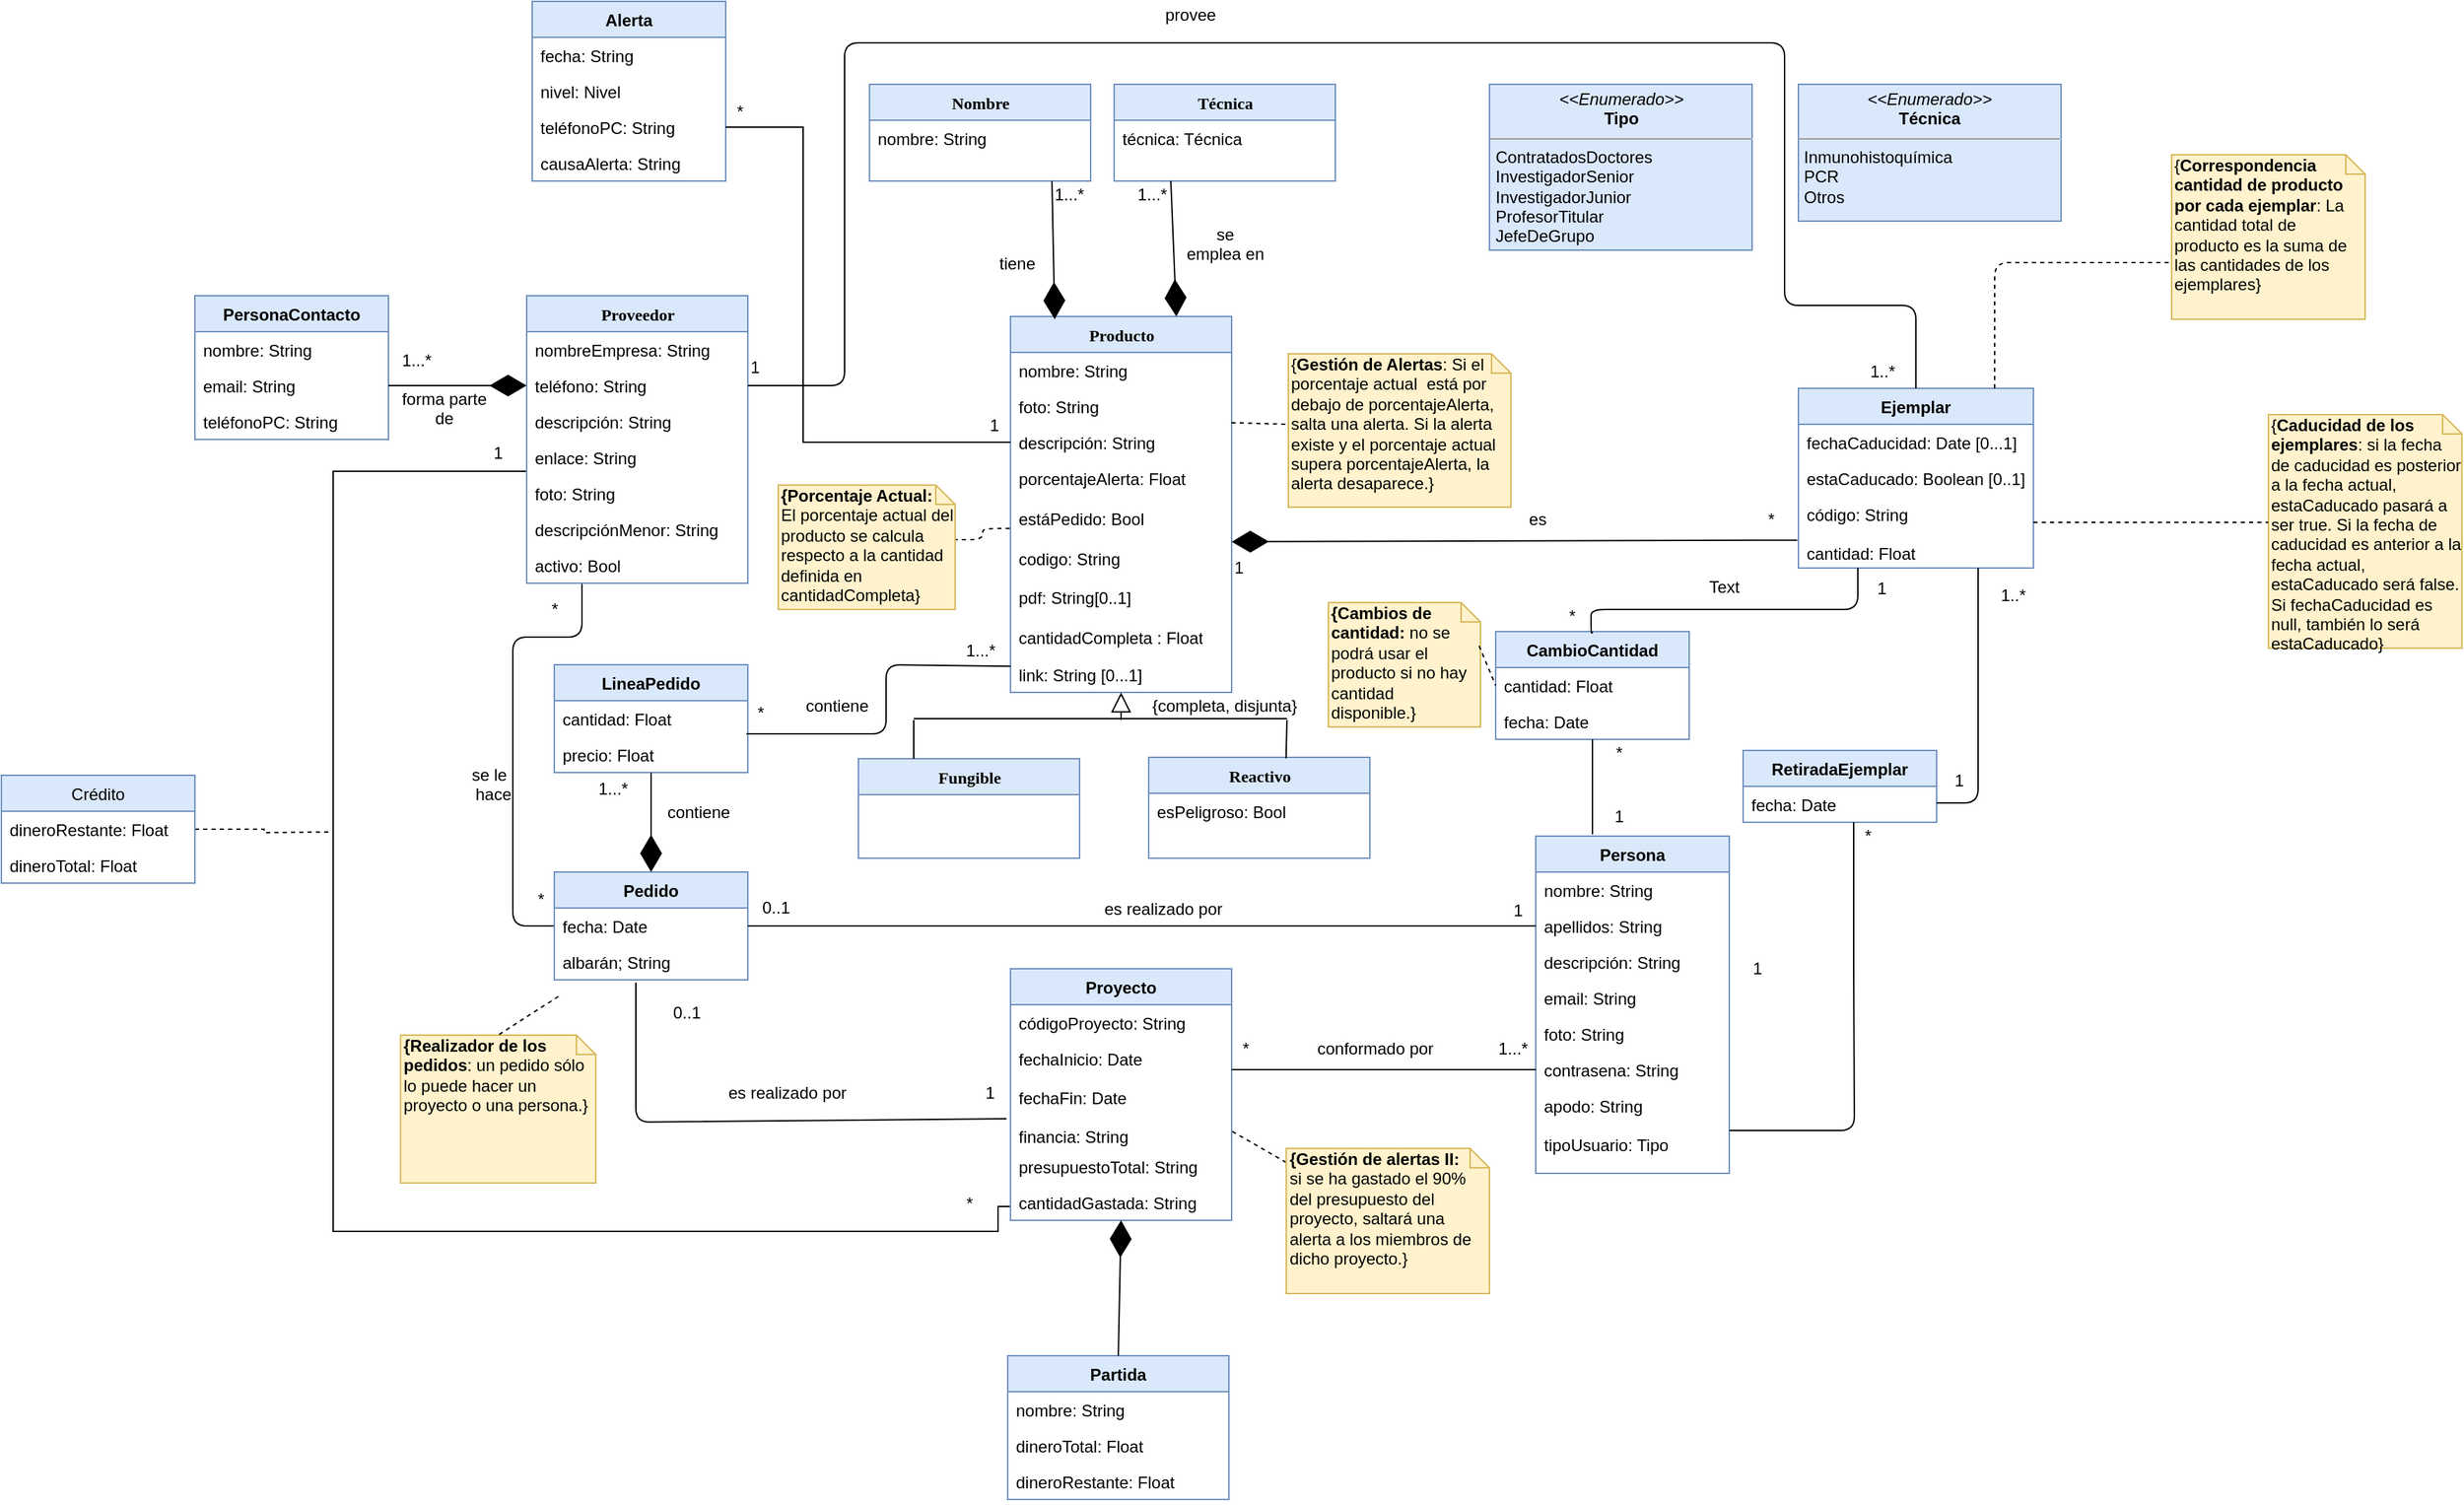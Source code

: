 <mxfile version="13.10.5" type="github">
  <diagram name="Page-1" id="9f46799a-70d6-7492-0946-bef42562c5a5">
    <mxGraphModel dx="2102" dy="1356" grid="1" gridSize="10" guides="1" tooltips="1" connect="1" arrows="1" fold="1" page="1" pageScale="1" pageWidth="1100" pageHeight="850" background="#ffffff" math="0" shadow="0">
      <root>
        <mxCell id="0" />
        <mxCell id="1" parent="0" />
        <mxCell id="BTJe7CmG84SI5QXbbMkq-13" style="edgeStyle=orthogonalEdgeStyle;rounded=0;orthogonalLoop=1;jettySize=auto;html=1;endArrow=none;endFill=0;" parent="1" source="78961159f06e98e8-17" edge="1">
          <mxGeometry relative="1" as="geometry">
            <mxPoint x="440" y="742" as="targetPoint" />
            <Array as="points">
              <mxPoint x="100" y="210" />
              <mxPoint x="-50" y="210" />
              <mxPoint x="-50" y="760" />
              <mxPoint x="431" y="760" />
              <mxPoint x="431" y="742" />
            </Array>
          </mxGeometry>
        </mxCell>
        <mxCell id="78961159f06e98e8-17" value="Proveedor" style="swimlane;html=1;fontStyle=1;align=center;verticalAlign=top;childLayout=stackLayout;horizontal=1;startSize=26;horizontalStack=0;resizeParent=1;resizeLast=0;collapsible=1;marginBottom=0;swimlaneFillColor=#ffffff;rounded=0;shadow=0;comic=0;labelBackgroundColor=none;strokeWidth=1;fillColor=#dae8fc;fontFamily=Verdana;fontSize=12;strokeColor=#6c8ebf;" parent="1" vertex="1">
          <mxGeometry x="90" y="83" width="160" height="208" as="geometry" />
        </mxCell>
        <mxCell id="78961159f06e98e8-23" value="nombreEmpresa: String" style="text;html=1;strokeColor=none;fillColor=none;align=left;verticalAlign=top;spacingLeft=4;spacingRight=4;whiteSpace=wrap;overflow=hidden;rotatable=0;points=[[0,0.5],[1,0.5]];portConstraint=eastwest;" parent="78961159f06e98e8-17" vertex="1">
          <mxGeometry y="26" width="160" height="26" as="geometry" />
        </mxCell>
        <mxCell id="78961159f06e98e8-25" value="teléfono: String" style="text;html=1;strokeColor=none;fillColor=none;align=left;verticalAlign=top;spacingLeft=4;spacingRight=4;whiteSpace=wrap;overflow=hidden;rotatable=0;points=[[0,0.5],[1,0.5]];portConstraint=eastwest;" parent="78961159f06e98e8-17" vertex="1">
          <mxGeometry y="52" width="160" height="26" as="geometry" />
        </mxCell>
        <mxCell id="r7NSo660DWYYpWv_fhQG-6" value="" style="endArrow=none;html=1;exitX=0;exitY=0.5;exitDx=0;exitDy=0;" parent="78961159f06e98e8-17" source="voBgQ674vo8iccF6pzB_-29" edge="1">
          <mxGeometry width="50" height="50" relative="1" as="geometry">
            <mxPoint x="-10" y="157" as="sourcePoint" />
            <mxPoint x="40" y="227" as="targetPoint" />
            <Array as="points">
              <mxPoint x="-10" y="456" />
              <mxPoint x="-10" y="247" />
              <mxPoint x="40" y="247" />
              <mxPoint x="40" y="217" />
              <mxPoint x="40" y="207" />
            </Array>
          </mxGeometry>
        </mxCell>
        <mxCell id="jdEmFye44WTgldqVBubo-17" value="descripción: String" style="text;html=1;strokeColor=none;fillColor=none;align=left;verticalAlign=top;spacingLeft=4;spacingRight=4;whiteSpace=wrap;overflow=hidden;rotatable=0;points=[[0,0.5],[1,0.5]];portConstraint=eastwest;" vertex="1" parent="78961159f06e98e8-17">
          <mxGeometry y="78" width="160" height="26" as="geometry" />
        </mxCell>
        <mxCell id="jdEmFye44WTgldqVBubo-20" value="enlace: String" style="text;html=1;strokeColor=none;fillColor=none;align=left;verticalAlign=top;spacingLeft=4;spacingRight=4;whiteSpace=wrap;overflow=hidden;rotatable=0;points=[[0,0.5],[1,0.5]];portConstraint=eastwest;" vertex="1" parent="78961159f06e98e8-17">
          <mxGeometry y="104" width="160" height="26" as="geometry" />
        </mxCell>
        <mxCell id="jdEmFye44WTgldqVBubo-21" value="foto: String" style="text;html=1;strokeColor=none;fillColor=none;align=left;verticalAlign=top;spacingLeft=4;spacingRight=4;whiteSpace=wrap;overflow=hidden;rotatable=0;points=[[0,0.5],[1,0.5]];portConstraint=eastwest;" vertex="1" parent="78961159f06e98e8-17">
          <mxGeometry y="130" width="160" height="26" as="geometry" />
        </mxCell>
        <mxCell id="jdEmFye44WTgldqVBubo-22" value="descripciónMenor: String" style="text;html=1;strokeColor=none;fillColor=none;align=left;verticalAlign=top;spacingLeft=4;spacingRight=4;whiteSpace=wrap;overflow=hidden;rotatable=0;points=[[0,0.5],[1,0.5]];portConstraint=eastwest;" vertex="1" parent="78961159f06e98e8-17">
          <mxGeometry y="156" width="160" height="26" as="geometry" />
        </mxCell>
        <mxCell id="jdEmFye44WTgldqVBubo-19" value="activo: Bool" style="text;html=1;strokeColor=none;fillColor=none;align=left;verticalAlign=top;spacingLeft=4;spacingRight=4;whiteSpace=wrap;overflow=hidden;rotatable=0;points=[[0,0.5],[1,0.5]];portConstraint=eastwest;" vertex="1" parent="78961159f06e98e8-17">
          <mxGeometry y="182" width="160" height="26" as="geometry" />
        </mxCell>
        <mxCell id="78961159f06e98e8-30" value="Producto" style="swimlane;html=1;fontStyle=1;align=center;verticalAlign=top;childLayout=stackLayout;horizontal=1;startSize=26;horizontalStack=0;resizeParent=1;resizeLast=0;collapsible=1;marginBottom=0;swimlaneFillColor=#ffffff;rounded=0;shadow=0;comic=0;labelBackgroundColor=none;strokeWidth=1;fillColor=#dae8fc;fontFamily=Verdana;fontSize=12;strokeColor=#6c8ebf;" parent="1" vertex="1">
          <mxGeometry x="440" y="98" width="160" height="272" as="geometry" />
        </mxCell>
        <mxCell id="jdEmFye44WTgldqVBubo-9" value="nombre: String" style="text;html=1;strokeColor=none;fillColor=none;align=left;verticalAlign=top;spacingLeft=4;spacingRight=4;whiteSpace=wrap;overflow=hidden;rotatable=0;points=[[0,0.5],[1,0.5]];portConstraint=eastwest;" vertex="1" parent="78961159f06e98e8-30">
          <mxGeometry y="26" width="160" height="26" as="geometry" />
        </mxCell>
        <mxCell id="78961159f06e98e8-31" value="foto: String" style="text;html=1;strokeColor=none;fillColor=none;align=left;verticalAlign=top;spacingLeft=4;spacingRight=4;whiteSpace=wrap;overflow=hidden;rotatable=0;points=[[0,0.5],[1,0.5]];portConstraint=eastwest;" parent="78961159f06e98e8-30" vertex="1">
          <mxGeometry y="52" width="160" height="26" as="geometry" />
        </mxCell>
        <mxCell id="1e00YGgt8PNQMWwKamDE-57" value="" style="endArrow=none;dashed=1;html=1;exitX=0.999;exitY=-0.044;exitDx=0;exitDy=0;exitPerimeter=0;" parent="78961159f06e98e8-30" source="jdEmFye44WTgldqVBubo-10" edge="1">
          <mxGeometry width="50" height="50" relative="1" as="geometry">
            <mxPoint x="150" y="128" as="sourcePoint" />
            <mxPoint x="200" y="78" as="targetPoint" />
          </mxGeometry>
        </mxCell>
        <mxCell id="jdEmFye44WTgldqVBubo-10" value="descripción: String&lt;br&gt;" style="text;html=1;strokeColor=none;fillColor=none;align=left;verticalAlign=top;spacingLeft=4;spacingRight=4;whiteSpace=wrap;overflow=hidden;rotatable=0;points=[[0,0.5],[1,0.5]];portConstraint=eastwest;" vertex="1" parent="78961159f06e98e8-30">
          <mxGeometry y="78" width="160" height="26" as="geometry" />
        </mxCell>
        <mxCell id="78961159f06e98e8-33" value="porcentajeAlerta: Float&lt;br&gt;&lt;br&gt;estáPedido: Bool&lt;br&gt;&lt;br&gt;codigo: String&lt;br&gt;&lt;br&gt;pdf: String[0..1]&lt;br&gt;&lt;br&gt;cantidadCompleta : Float" style="text;html=1;strokeColor=none;fillColor=none;align=left;verticalAlign=top;spacingLeft=4;spacingRight=4;whiteSpace=wrap;overflow=hidden;rotatable=0;points=[[0,0.5],[1,0.5]];portConstraint=eastwest;" parent="78961159f06e98e8-30" vertex="1">
          <mxGeometry y="104" width="160" height="142" as="geometry" />
        </mxCell>
        <mxCell id="jdEmFye44WTgldqVBubo-11" value="link: String [0...1]" style="text;html=1;strokeColor=none;fillColor=none;align=left;verticalAlign=top;spacingLeft=4;spacingRight=4;whiteSpace=wrap;overflow=hidden;rotatable=0;points=[[0,0.5],[1,0.5]];portConstraint=eastwest;" vertex="1" parent="78961159f06e98e8-30">
          <mxGeometry y="246" width="160" height="26" as="geometry" />
        </mxCell>
        <mxCell id="78961159f06e98e8-95" value="Nombre" style="swimlane;html=1;fontStyle=1;align=center;verticalAlign=top;childLayout=stackLayout;horizontal=1;startSize=26;horizontalStack=0;resizeParent=1;resizeLast=0;collapsible=1;marginBottom=0;swimlaneFillColor=#ffffff;rounded=0;shadow=0;comic=0;labelBackgroundColor=none;strokeWidth=1;fillColor=#dae8fc;fontFamily=Verdana;fontSize=12;strokeColor=#6c8ebf;" parent="1" vertex="1">
          <mxGeometry x="338" y="-70" width="160" height="70" as="geometry" />
        </mxCell>
        <mxCell id="78961159f06e98e8-96" value="nombre: String" style="text;html=1;strokeColor=none;fillColor=none;align=left;verticalAlign=top;spacingLeft=4;spacingRight=4;whiteSpace=wrap;overflow=hidden;rotatable=0;points=[[0,0.5],[1,0.5]];portConstraint=eastwest;" parent="78961159f06e98e8-95" vertex="1">
          <mxGeometry y="26" width="160" height="26" as="geometry" />
        </mxCell>
        <mxCell id="voBgQ674vo8iccF6pzB_-3" value="Técnica" style="swimlane;html=1;fontStyle=1;align=center;verticalAlign=top;childLayout=stackLayout;horizontal=1;startSize=26;horizontalStack=0;resizeParent=1;resizeLast=0;collapsible=1;marginBottom=0;swimlaneFillColor=#ffffff;rounded=0;shadow=0;comic=0;labelBackgroundColor=none;strokeWidth=1;fillColor=#dae8fc;fontFamily=Verdana;fontSize=12;strokeColor=#6c8ebf;" parent="1" vertex="1">
          <mxGeometry x="515" y="-70" width="160" height="70" as="geometry" />
        </mxCell>
        <mxCell id="voBgQ674vo8iccF6pzB_-4" value="técnica: Técnica" style="text;html=1;strokeColor=none;fillColor=none;align=left;verticalAlign=top;spacingLeft=4;spacingRight=4;whiteSpace=wrap;overflow=hidden;rotatable=0;points=[[0,0.5],[1,0.5]];portConstraint=eastwest;" parent="voBgQ674vo8iccF6pzB_-3" vertex="1">
          <mxGeometry y="26" width="160" height="26" as="geometry" />
        </mxCell>
        <mxCell id="voBgQ674vo8iccF6pzB_-9" value="Fungible" style="swimlane;html=1;fontStyle=1;align=center;verticalAlign=top;childLayout=stackLayout;horizontal=1;startSize=26;horizontalStack=0;resizeParent=1;resizeLast=0;collapsible=1;marginBottom=0;swimlaneFillColor=#ffffff;rounded=0;shadow=0;comic=0;labelBackgroundColor=none;strokeWidth=1;fillColor=#dae8fc;fontFamily=Verdana;fontSize=12;strokeColor=#6c8ebf;" parent="1" vertex="1">
          <mxGeometry x="330" y="418" width="160" height="72" as="geometry" />
        </mxCell>
        <mxCell id="voBgQ674vo8iccF6pzB_-14" value="Reactivo" style="swimlane;html=1;fontStyle=1;align=center;verticalAlign=top;childLayout=stackLayout;horizontal=1;startSize=26;horizontalStack=0;resizeParent=1;resizeLast=0;collapsible=1;marginBottom=0;swimlaneFillColor=#ffffff;rounded=0;shadow=0;comic=0;labelBackgroundColor=none;strokeWidth=1;fillColor=#dae8fc;fontFamily=Verdana;fontSize=12;strokeColor=#6c8ebf;" parent="1" vertex="1">
          <mxGeometry x="540" y="417" width="160" height="73" as="geometry" />
        </mxCell>
        <mxCell id="voBgQ674vo8iccF6pzB_-15" value="esPeligroso: Bool" style="text;html=1;strokeColor=none;fillColor=none;align=left;verticalAlign=top;spacingLeft=4;spacingRight=4;whiteSpace=wrap;overflow=hidden;rotatable=0;points=[[0,0.5],[1,0.5]];portConstraint=eastwest;" parent="voBgQ674vo8iccF6pzB_-14" vertex="1">
          <mxGeometry y="26" width="160" height="26" as="geometry" />
        </mxCell>
        <mxCell id="voBgQ674vo8iccF6pzB_-25" value="{completa, disjunta}" style="text;html=1;strokeColor=none;fillColor=none;align=center;verticalAlign=middle;whiteSpace=wrap;rounded=0;" parent="1" vertex="1">
          <mxGeometry x="540" y="370" width="110" height="20" as="geometry" />
        </mxCell>
        <mxCell id="voBgQ674vo8iccF6pzB_-28" value="Pedido" style="swimlane;fontStyle=1;childLayout=stackLayout;horizontal=1;startSize=26;fillColor=#dae8fc;horizontalStack=0;resizeParent=1;resizeParentMax=0;resizeLast=0;collapsible=1;marginBottom=0;strokeColor=#6c8ebf;" parent="1" vertex="1">
          <mxGeometry x="110" y="500" width="140" height="78" as="geometry" />
        </mxCell>
        <mxCell id="voBgQ674vo8iccF6pzB_-29" value="fecha: Date" style="text;align=left;verticalAlign=top;spacingLeft=4;spacingRight=4;overflow=hidden;rotatable=0;points=[[0,0.5],[1,0.5]];portConstraint=eastwest;" parent="voBgQ674vo8iccF6pzB_-28" vertex="1">
          <mxGeometry y="26" width="140" height="26" as="geometry" />
        </mxCell>
        <mxCell id="BTJe7CmG84SI5QXbbMkq-24" value="albarán; String" style="text;strokeColor=none;fillColor=none;align=left;verticalAlign=top;spacingLeft=4;spacingRight=4;overflow=hidden;rotatable=0;points=[[0,0.5],[1,0.5]];portConstraint=eastwest;" parent="voBgQ674vo8iccF6pzB_-28" vertex="1">
          <mxGeometry y="52" width="140" height="26" as="geometry" />
        </mxCell>
        <mxCell id="voBgQ674vo8iccF6pzB_-35" value="Proyecto" style="swimlane;fontStyle=1;childLayout=stackLayout;horizontal=1;startSize=26;fillColor=#dae8fc;horizontalStack=0;resizeParent=1;resizeParentMax=0;resizeLast=0;collapsible=1;marginBottom=0;strokeColor=#6c8ebf;" parent="1" vertex="1">
          <mxGeometry x="440" y="570" width="160" height="182" as="geometry">
            <mxRectangle x="440" y="570" width="80" height="26" as="alternateBounds" />
          </mxGeometry>
        </mxCell>
        <mxCell id="voBgQ674vo8iccF6pzB_-36" value="códigoProyecto: String" style="text;align=left;verticalAlign=top;spacingLeft=4;spacingRight=4;overflow=hidden;rotatable=0;points=[[0,0.5],[1,0.5]];portConstraint=eastwest;" parent="voBgQ674vo8iccF6pzB_-35" vertex="1">
          <mxGeometry y="26" width="160" height="26" as="geometry" />
        </mxCell>
        <mxCell id="voBgQ674vo8iccF6pzB_-96" value="fechaInicio: Date&#xa;&#xa;fechaFin: Date&#xa;&#xa;financia: String" style="text;strokeColor=none;fillColor=none;align=left;verticalAlign=top;spacingLeft=4;spacingRight=4;overflow=hidden;rotatable=0;points=[[0,0.5],[1,0.5]];portConstraint=eastwest;" parent="voBgQ674vo8iccF6pzB_-35" vertex="1">
          <mxGeometry y="52" width="160" height="78" as="geometry" />
        </mxCell>
        <mxCell id="jdEmFye44WTgldqVBubo-6" value="presupuestoTotal: String" style="text;align=left;verticalAlign=top;spacingLeft=4;spacingRight=4;overflow=hidden;rotatable=0;points=[[0,0.5],[1,0.5]];portConstraint=eastwest;" vertex="1" parent="voBgQ674vo8iccF6pzB_-35">
          <mxGeometry y="130" width="160" height="26" as="geometry" />
        </mxCell>
        <mxCell id="jdEmFye44WTgldqVBubo-8" value="cantidadGastada: String" style="text;align=left;verticalAlign=top;spacingLeft=4;spacingRight=4;overflow=hidden;rotatable=0;points=[[0,0.5],[1,0.5]];portConstraint=eastwest;" vertex="1" parent="voBgQ674vo8iccF6pzB_-35">
          <mxGeometry y="156" width="160" height="26" as="geometry" />
        </mxCell>
        <mxCell id="voBgQ674vo8iccF6pzB_-42" value="LineaPedido" style="swimlane;fontStyle=1;childLayout=stackLayout;horizontal=1;startSize=26;fillColor=#dae8fc;horizontalStack=0;resizeParent=1;resizeParentMax=0;resizeLast=0;collapsible=1;marginBottom=0;strokeColor=#6c8ebf;" parent="1" vertex="1">
          <mxGeometry x="110" y="350" width="140" height="78" as="geometry" />
        </mxCell>
        <mxCell id="voBgQ674vo8iccF6pzB_-43" value="cantidad: Float" style="text;align=left;verticalAlign=top;spacingLeft=4;spacingRight=4;overflow=hidden;rotatable=0;points=[[0,0.5],[1,0.5]];portConstraint=eastwest;" parent="voBgQ674vo8iccF6pzB_-42" vertex="1">
          <mxGeometry y="26" width="140" height="26" as="geometry" />
        </mxCell>
        <mxCell id="voBgQ674vo8iccF6pzB_-44" value="precio: Float" style="text;strokeColor=none;fillColor=none;align=left;verticalAlign=top;spacingLeft=4;spacingRight=4;overflow=hidden;rotatable=0;points=[[0,0.5],[1,0.5]];portConstraint=eastwest;" parent="voBgQ674vo8iccF6pzB_-42" vertex="1">
          <mxGeometry y="52" width="140" height="26" as="geometry" />
        </mxCell>
        <mxCell id="voBgQ674vo8iccF6pzB_-55" value="Persona" style="swimlane;fontStyle=1;childLayout=stackLayout;horizontal=1;startSize=26;fillColor=#dae8fc;horizontalStack=0;resizeParent=1;resizeParentMax=0;resizeLast=0;collapsible=1;marginBottom=0;strokeColor=#6c8ebf;" parent="1" vertex="1">
          <mxGeometry x="820" y="474" width="140" height="244" as="geometry" />
        </mxCell>
        <mxCell id="voBgQ674vo8iccF6pzB_-56" value="nombre: String" style="text;strokeColor=none;fillColor=none;align=left;verticalAlign=top;spacingLeft=4;spacingRight=4;overflow=hidden;rotatable=0;points=[[0,0.5],[1,0.5]];portConstraint=eastwest;" parent="voBgQ674vo8iccF6pzB_-55" vertex="1">
          <mxGeometry y="26" width="140" height="26" as="geometry" />
        </mxCell>
        <mxCell id="voBgQ674vo8iccF6pzB_-57" value="apellidos: String" style="text;strokeColor=none;fillColor=none;align=left;verticalAlign=top;spacingLeft=4;spacingRight=4;overflow=hidden;rotatable=0;points=[[0,0.5],[1,0.5]];portConstraint=eastwest;" parent="voBgQ674vo8iccF6pzB_-55" vertex="1">
          <mxGeometry y="52" width="140" height="26" as="geometry" />
        </mxCell>
        <mxCell id="jdEmFye44WTgldqVBubo-1" value="descripción: String" style="text;strokeColor=none;fillColor=none;align=left;verticalAlign=top;spacingLeft=4;spacingRight=4;overflow=hidden;rotatable=0;points=[[0,0.5],[1,0.5]];portConstraint=eastwest;" vertex="1" parent="voBgQ674vo8iccF6pzB_-55">
          <mxGeometry y="78" width="140" height="26" as="geometry" />
        </mxCell>
        <mxCell id="jdEmFye44WTgldqVBubo-2" value="email: String" style="text;strokeColor=none;fillColor=none;align=left;verticalAlign=top;spacingLeft=4;spacingRight=4;overflow=hidden;rotatable=0;points=[[0,0.5],[1,0.5]];portConstraint=eastwest;" vertex="1" parent="voBgQ674vo8iccF6pzB_-55">
          <mxGeometry y="104" width="140" height="26" as="geometry" />
        </mxCell>
        <mxCell id="jdEmFye44WTgldqVBubo-3" value="foto: String" style="text;strokeColor=none;fillColor=none;align=left;verticalAlign=top;spacingLeft=4;spacingRight=4;overflow=hidden;rotatable=0;points=[[0,0.5],[1,0.5]];portConstraint=eastwest;" vertex="1" parent="voBgQ674vo8iccF6pzB_-55">
          <mxGeometry y="130" width="140" height="26" as="geometry" />
        </mxCell>
        <mxCell id="jdEmFye44WTgldqVBubo-5" value="contrasena: String" style="text;strokeColor=none;fillColor=none;align=left;verticalAlign=top;spacingLeft=4;spacingRight=4;overflow=hidden;rotatable=0;points=[[0,0.5],[1,0.5]];portConstraint=eastwest;" vertex="1" parent="voBgQ674vo8iccF6pzB_-55">
          <mxGeometry y="156" width="140" height="26" as="geometry" />
        </mxCell>
        <mxCell id="voBgQ674vo8iccF6pzB_-58" value="apodo: String&#xa;&#xa;tipoUsuario: Tipo" style="text;strokeColor=none;fillColor=none;align=left;verticalAlign=top;spacingLeft=4;spacingRight=4;overflow=hidden;rotatable=0;points=[[0,0.5],[1,0.5]];portConstraint=eastwest;" parent="voBgQ674vo8iccF6pzB_-55" vertex="1">
          <mxGeometry y="182" width="140" height="62" as="geometry" />
        </mxCell>
        <mxCell id="voBgQ674vo8iccF6pzB_-69" value="" style="endArrow=none;html=1;edgeStyle=orthogonalEdgeStyle;exitX=1;exitY=0.5;exitDx=0;exitDy=0;entryX=0;entryY=0.5;entryDx=0;entryDy=0;" parent="1" source="voBgQ674vo8iccF6pzB_-29" target="voBgQ674vo8iccF6pzB_-57" edge="1">
          <mxGeometry relative="1" as="geometry">
            <mxPoint x="260" y="540" as="sourcePoint" />
            <mxPoint x="420" y="540" as="targetPoint" />
          </mxGeometry>
        </mxCell>
        <mxCell id="voBgQ674vo8iccF6pzB_-76" value="CambioCantidad" style="swimlane;fontStyle=1;childLayout=stackLayout;horizontal=1;startSize=26;fillColor=#dae8fc;horizontalStack=0;resizeParent=1;resizeParentMax=0;resizeLast=0;collapsible=1;marginBottom=0;strokeColor=#6c8ebf;" parent="1" vertex="1">
          <mxGeometry x="791" y="326" width="140" height="78" as="geometry" />
        </mxCell>
        <mxCell id="voBgQ674vo8iccF6pzB_-78" value="cantidad: Float" style="text;strokeColor=none;fillColor=none;align=left;verticalAlign=top;spacingLeft=4;spacingRight=4;overflow=hidden;rotatable=0;points=[[0,0.5],[1,0.5]];portConstraint=eastwest;" parent="voBgQ674vo8iccF6pzB_-76" vertex="1">
          <mxGeometry y="26" width="140" height="26" as="geometry" />
        </mxCell>
        <mxCell id="voBgQ674vo8iccF6pzB_-77" value="fecha: Date" style="text;strokeColor=none;fillColor=none;align=left;verticalAlign=top;spacingLeft=4;spacingRight=4;overflow=hidden;rotatable=0;points=[[0,0.5],[1,0.5]];portConstraint=eastwest;" parent="voBgQ674vo8iccF6pzB_-76" vertex="1">
          <mxGeometry y="52" width="140" height="26" as="geometry" />
        </mxCell>
        <mxCell id="voBgQ674vo8iccF6pzB_-86" value="&lt;p style=&quot;margin: 0px ; margin-top: 4px ; text-align: center&quot;&gt;&lt;i&gt;&amp;lt;&amp;lt;Enumerado&amp;gt;&amp;gt;&lt;/i&gt;&lt;br&gt;&lt;b&gt;Tipo&lt;/b&gt;&lt;/p&gt;&lt;hr size=&quot;1&quot;&gt;&lt;p style=&quot;margin: 0px ; margin-left: 4px&quot;&gt;ContratadosDoctores&lt;/p&gt;&lt;p style=&quot;margin: 0px ; margin-left: 4px&quot;&gt;InvestigadorSenior&lt;/p&gt;&lt;p style=&quot;margin: 0px ; margin-left: 4px&quot;&gt;InvestigadorJunior&lt;/p&gt;&lt;p style=&quot;margin: 0px ; margin-left: 4px&quot;&gt;ProfesorTitular&lt;/p&gt;&lt;p style=&quot;margin: 0px ; margin-left: 4px&quot;&gt;JefeDeGrupo&lt;/p&gt;" style="verticalAlign=top;align=left;overflow=fill;fontSize=12;fontFamily=Helvetica;html=1;fillColor=#dae8fc;strokeColor=#6c8ebf;" parent="1" vertex="1">
          <mxGeometry x="786.5" y="-70" width="190" height="120" as="geometry" />
        </mxCell>
        <mxCell id="voBgQ674vo8iccF6pzB_-87" value="contiene" style="text;html=1;resizable=0;points=[];autosize=1;align=left;verticalAlign=top;spacingTop=-4;" parent="1" vertex="1">
          <mxGeometry x="290" y="370" width="60" height="20" as="geometry" />
        </mxCell>
        <mxCell id="voBgQ674vo8iccF6pzB_-90" value="1...*" style="text;html=1;resizable=0;points=[];autosize=1;align=left;verticalAlign=top;spacingTop=-4;" parent="1" vertex="1">
          <mxGeometry x="140" y="430" width="40" height="20" as="geometry" />
        </mxCell>
        <mxCell id="voBgQ674vo8iccF6pzB_-92" value="contiene" style="text;html=1;resizable=0;points=[];autosize=1;align=center;verticalAlign=top;spacingTop=-4;" parent="1" vertex="1">
          <mxGeometry x="184" y="447" width="60" height="20" as="geometry" />
        </mxCell>
        <mxCell id="voBgQ674vo8iccF6pzB_-94" value="0..1" style="text;html=1;resizable=0;points=[];autosize=1;align=left;verticalAlign=top;spacingTop=-4;" parent="1" vertex="1">
          <mxGeometry x="194" y="592" width="40" height="20" as="geometry" />
        </mxCell>
        <mxCell id="voBgQ674vo8iccF6pzB_-95" value="1" style="text;html=1;resizable=0;points=[];autosize=1;align=left;verticalAlign=top;spacingTop=-4;" parent="1" vertex="1">
          <mxGeometry x="420" y="650" width="20" height="20" as="geometry" />
        </mxCell>
        <mxCell id="voBgQ674vo8iccF6pzB_-97" value="es realizado por" style="text;html=1;resizable=0;points=[];autosize=1;align=left;verticalAlign=top;spacingTop=-4;" parent="1" vertex="1">
          <mxGeometry x="234" y="650" width="100" height="20" as="geometry" />
        </mxCell>
        <mxCell id="voBgQ674vo8iccF6pzB_-99" value="1...*" style="text;html=1;resizable=0;points=[];autosize=1;align=left;verticalAlign=top;spacingTop=-4;" parent="1" vertex="1">
          <mxGeometry x="791" y="618" width="40" height="20" as="geometry" />
        </mxCell>
        <mxCell id="voBgQ674vo8iccF6pzB_-100" value="conformado por" style="text;html=1;resizable=0;points=[];autosize=1;align=left;verticalAlign=top;spacingTop=-4;" parent="1" vertex="1">
          <mxGeometry x="660" y="618" width="100" height="20" as="geometry" />
        </mxCell>
        <mxCell id="voBgQ674vo8iccF6pzB_-101" value="es realizado por" style="text;html=1;resizable=0;points=[];autosize=1;align=left;verticalAlign=top;spacingTop=-4;" parent="1" vertex="1">
          <mxGeometry x="506" y="517" width="100" height="20" as="geometry" />
        </mxCell>
        <mxCell id="voBgQ674vo8iccF6pzB_-103" value="1" style="text;html=1;resizable=0;points=[];autosize=1;align=left;verticalAlign=top;spacingTop=-4;" parent="1" vertex="1">
          <mxGeometry x="802" y="518" width="20" height="20" as="geometry" />
        </mxCell>
        <mxCell id="voBgQ674vo8iccF6pzB_-112" value="se le&amp;nbsp;&lt;br&gt;hace" style="text;html=1;resizable=0;points=[];autosize=1;align=right;verticalAlign=top;spacingTop=-4;" parent="1" vertex="1">
          <mxGeometry x="40" y="420" width="40" height="30" as="geometry" />
        </mxCell>
        <mxCell id="voBgQ674vo8iccF6pzB_-2" value="" style="endArrow=diamondThin;endFill=1;endSize=24;html=1;" parent="1" edge="1">
          <mxGeometry width="160" relative="1" as="geometry">
            <mxPoint x="470" as="sourcePoint" />
            <mxPoint x="472" y="100" as="targetPoint" />
          </mxGeometry>
        </mxCell>
        <mxCell id="1e00YGgt8PNQMWwKamDE-28" value="" style="endArrow=none;html=1;" parent="1" edge="1">
          <mxGeometry width="50" height="50" relative="1" as="geometry">
            <mxPoint x="370" y="389" as="sourcePoint" />
            <mxPoint x="640" y="389" as="targetPoint" />
          </mxGeometry>
        </mxCell>
        <mxCell id="1e00YGgt8PNQMWwKamDE-29" value="" style="endArrow=none;html=1;exitX=0.25;exitY=0;exitDx=0;exitDy=0;" parent="1" source="voBgQ674vo8iccF6pzB_-9" edge="1">
          <mxGeometry width="50" height="50" relative="1" as="geometry">
            <mxPoint x="50" y="730" as="sourcePoint" />
            <mxPoint x="370" y="390" as="targetPoint" />
          </mxGeometry>
        </mxCell>
        <mxCell id="1e00YGgt8PNQMWwKamDE-30" value="" style="endArrow=none;html=1;exitX=0.621;exitY=0.01;exitDx=0;exitDy=0;exitPerimeter=0;" parent="1" source="voBgQ674vo8iccF6pzB_-14" edge="1">
          <mxGeometry width="50" height="50" relative="1" as="geometry">
            <mxPoint x="50" y="730" as="sourcePoint" />
            <mxPoint x="640" y="390" as="targetPoint" />
          </mxGeometry>
        </mxCell>
        <mxCell id="1e00YGgt8PNQMWwKamDE-33" value="" style="endArrow=block;endFill=0;endSize=12;html=1;entryX=0.5;entryY=1;entryDx=0;entryDy=0;" parent="1" target="78961159f06e98e8-30" edge="1">
          <mxGeometry width="160" relative="1" as="geometry">
            <mxPoint x="520" y="390" as="sourcePoint" />
            <mxPoint x="520" y="340" as="targetPoint" />
          </mxGeometry>
        </mxCell>
        <mxCell id="1e00YGgt8PNQMWwKamDE-42" value="1" style="text;html=1;resizable=0;points=[];autosize=1;align=left;verticalAlign=top;spacingTop=-4;" parent="1" vertex="1">
          <mxGeometry x="250" y="125" width="20" height="20" as="geometry" />
        </mxCell>
        <mxCell id="1e00YGgt8PNQMWwKamDE-43" value="1..*" style="text;html=1;resizable=0;points=[];autosize=1;align=left;verticalAlign=top;spacingTop=-4;" parent="1" vertex="1">
          <mxGeometry x="1060" y="128" width="30" height="20" as="geometry" />
        </mxCell>
        <mxCell id="1e00YGgt8PNQMWwKamDE-44" value="1...*" style="text;html=1;resizable=0;points=[];autosize=1;align=left;verticalAlign=top;spacingTop=-4;" parent="1" vertex="1">
          <mxGeometry x="470" width="40" height="20" as="geometry" />
        </mxCell>
        <mxCell id="1e00YGgt8PNQMWwKamDE-45" value="1...*" style="text;html=1;resizable=0;points=[];autosize=1;align=left;verticalAlign=top;spacingTop=-4;" parent="1" vertex="1">
          <mxGeometry x="530" width="40" height="20" as="geometry" />
        </mxCell>
        <mxCell id="1e00YGgt8PNQMWwKamDE-51" value="*" style="text;html=1;resizable=0;points=[];autosize=1;align=left;verticalAlign=top;spacingTop=-4;" parent="1" vertex="1">
          <mxGeometry x="605.5" y="618" width="20" height="20" as="geometry" />
        </mxCell>
        <mxCell id="1e00YGgt8PNQMWwKamDE-54" value="{&lt;b&gt;Gestión de Alertas&lt;/b&gt;: Si el porcentaje actual&amp;nbsp; está por debajo de porcentajeAlerta,&lt;br&gt;salta una alerta. Si la alerta existe y el porcentaje actual supera porcentajeAlerta, la alerta desaparece.}" style="shape=note;whiteSpace=wrap;html=1;size=14;verticalAlign=top;align=left;spacingTop=-6;fillColor=#fff2cc;strokeColor=#d6b656;" parent="1" vertex="1">
          <mxGeometry x="641" y="125" width="161" height="111" as="geometry" />
        </mxCell>
        <mxCell id="7m6GhfZLnC2BH059D2C5-1" value="" style="endArrow=none;dashed=1;html=1;entryX=0.996;entryY=0.834;entryDx=0;entryDy=0;entryPerimeter=0;" parent="1" source="7m6GhfZLnC2BH059D2C5-2" target="voBgQ674vo8iccF6pzB_-96" edge="1">
          <mxGeometry width="50" height="50" relative="1" as="geometry">
            <mxPoint x="700" y="750" as="sourcePoint" />
            <mxPoint x="100" y="770" as="targetPoint" />
          </mxGeometry>
        </mxCell>
        <mxCell id="7m6GhfZLnC2BH059D2C5-2" value="&lt;b&gt;{Gestión de alertas II:&lt;/b&gt;&lt;br&gt;si se ha gastado el 90% del presupuesto del proyecto, saltará una alerta a los miembros de dicho proyecto.}" style="shape=note;whiteSpace=wrap;html=1;size=14;verticalAlign=top;align=left;spacingTop=-6;fillColor=#fff2cc;strokeColor=#d6b656;" parent="1" vertex="1">
          <mxGeometry x="639.5" y="700" width="147" height="105" as="geometry" />
        </mxCell>
        <mxCell id="7m6GhfZLnC2BH059D2C5-3" value="provee" style="text;html=1;resizable=0;points=[];autosize=1;align=left;verticalAlign=top;spacingTop=-4;" parent="1" vertex="1">
          <mxGeometry x="550" y="-130" width="50" height="20" as="geometry" />
        </mxCell>
        <mxCell id="TKS6jOvkR8JJ24gRT4EW-1" value="PersonaContacto" style="swimlane;fontStyle=1;childLayout=stackLayout;horizontal=1;startSize=26;fillColor=#dae8fc;horizontalStack=0;resizeParent=1;resizeParentMax=0;resizeLast=0;collapsible=1;marginBottom=0;strokeColor=#6c8ebf;" parent="1" vertex="1">
          <mxGeometry x="-150" y="83.0" width="140" height="104" as="geometry" />
        </mxCell>
        <mxCell id="TKS6jOvkR8JJ24gRT4EW-2" value="nombre: String" style="text;strokeColor=none;fillColor=none;align=left;verticalAlign=top;spacingLeft=4;spacingRight=4;overflow=hidden;rotatable=0;points=[[0,0.5],[1,0.5]];portConstraint=eastwest;" parent="TKS6jOvkR8JJ24gRT4EW-1" vertex="1">
          <mxGeometry y="26" width="140" height="26" as="geometry" />
        </mxCell>
        <mxCell id="TKS6jOvkR8JJ24gRT4EW-3" value="email: String" style="text;strokeColor=none;fillColor=none;align=left;verticalAlign=top;spacingLeft=4;spacingRight=4;overflow=hidden;rotatable=0;points=[[0,0.5],[1,0.5]];portConstraint=eastwest;" parent="TKS6jOvkR8JJ24gRT4EW-1" vertex="1">
          <mxGeometry y="52" width="140" height="26" as="geometry" />
        </mxCell>
        <mxCell id="TKS6jOvkR8JJ24gRT4EW-4" value="teléfonoPC: String" style="text;align=left;verticalAlign=top;spacingLeft=4;spacingRight=4;overflow=hidden;rotatable=0;points=[[0,0.5],[1,0.5]];portConstraint=eastwest;" parent="TKS6jOvkR8JJ24gRT4EW-1" vertex="1">
          <mxGeometry y="78" width="140" height="26" as="geometry" />
        </mxCell>
        <mxCell id="TKS6jOvkR8JJ24gRT4EW-7" value="Ejemplar" style="swimlane;fontStyle=1;childLayout=stackLayout;horizontal=1;startSize=26;fillColor=#dae8fc;horizontalStack=0;resizeParent=1;resizeParentMax=0;resizeLast=0;collapsible=1;marginBottom=0;strokeColor=#6c8ebf;" parent="1" vertex="1">
          <mxGeometry x="1010" y="150" width="170" height="130" as="geometry" />
        </mxCell>
        <mxCell id="TKS6jOvkR8JJ24gRT4EW-9" value="fechaCaducidad: Date [0...1]" style="text;strokeColor=none;fillColor=none;align=left;verticalAlign=top;spacingLeft=4;spacingRight=4;overflow=hidden;rotatable=0;points=[[0,0.5],[1,0.5]];portConstraint=eastwest;" parent="TKS6jOvkR8JJ24gRT4EW-7" vertex="1">
          <mxGeometry y="26" width="170" height="26" as="geometry" />
        </mxCell>
        <mxCell id="TKS6jOvkR8JJ24gRT4EW-10" value="estaCaducado: Boolean [0..1]" style="text;strokeColor=none;fillColor=none;align=left;verticalAlign=top;spacingLeft=4;spacingRight=4;overflow=hidden;rotatable=0;points=[[0,0.5],[1,0.5]];portConstraint=eastwest;" parent="TKS6jOvkR8JJ24gRT4EW-7" vertex="1">
          <mxGeometry y="52" width="170" height="26" as="geometry" />
        </mxCell>
        <mxCell id="TKS6jOvkR8JJ24gRT4EW-8" value="código: String&#xa;&#xa;cantidad: Float" style="text;strokeColor=none;fillColor=none;align=left;verticalAlign=top;spacingLeft=4;spacingRight=4;overflow=hidden;rotatable=0;points=[[0,0.5],[1,0.5]];portConstraint=eastwest;" parent="TKS6jOvkR8JJ24gRT4EW-7" vertex="1">
          <mxGeometry y="78" width="170" height="52" as="geometry" />
        </mxCell>
        <mxCell id="TKS6jOvkR8JJ24gRT4EW-12" value="" style="endArrow=none;html=1;entryX=1.054;entryY=1.059;entryDx=0;entryDy=0;entryPerimeter=0;" parent="1" target="jnYBN90K7hgvhD8I6P24-3" edge="1">
          <mxGeometry width="50" height="50" relative="1" as="geometry">
            <mxPoint x="249" y="400" as="sourcePoint" />
            <mxPoint x="439" y="350" as="targetPoint" />
            <Array as="points">
              <mxPoint x="350" y="400" />
              <mxPoint x="350" y="350" />
            </Array>
          </mxGeometry>
        </mxCell>
        <mxCell id="TKS6jOvkR8JJ24gRT4EW-13" value="" style="endArrow=diamondThin;endFill=1;endSize=24;html=1;" parent="1" source="voBgQ674vo8iccF6pzB_-44" edge="1">
          <mxGeometry width="160" relative="1" as="geometry">
            <mxPoint x="20" y="500" as="sourcePoint" />
            <mxPoint x="180" y="500" as="targetPoint" />
          </mxGeometry>
        </mxCell>
        <mxCell id="TKS6jOvkR8JJ24gRT4EW-17" value="{&lt;b&gt;Caducidad de los ejemplares&lt;/b&gt;: si la fecha de caducidad es posterior a la fecha actual, estaCaducado pasará a ser true. Si la fecha de caducidad es anterior a la fecha actual, estaCaducado será false. Si fechaCaducidad es null, también lo será estaCaducado}" style="shape=note;whiteSpace=wrap;html=1;size=14;verticalAlign=top;align=left;spacingTop=-6;fillColor=#fff2cc;strokeColor=#d6b656;" parent="1" vertex="1">
          <mxGeometry x="1350" y="169" width="140" height="169" as="geometry" />
        </mxCell>
        <mxCell id="TKS6jOvkR8JJ24gRT4EW-22" value="" style="endArrow=none;dashed=1;html=1;" parent="1" edge="1">
          <mxGeometry width="50" height="50" relative="1" as="geometry">
            <mxPoint x="1180" y="247" as="sourcePoint" />
            <mxPoint x="1350" y="247" as="targetPoint" />
          </mxGeometry>
        </mxCell>
        <mxCell id="TKS6jOvkR8JJ24gRT4EW-23" value="&lt;b&gt;{Realizador de los pedidos&lt;/b&gt;: un pedido sólo lo puede hacer un proyecto o una persona.}" style="shape=note;whiteSpace=wrap;html=1;size=14;verticalAlign=top;align=left;spacingTop=-6;fillColor=#fff2cc;strokeColor=#d6b656;" parent="1" vertex="1">
          <mxGeometry x="-1.29" y="618" width="141.29" height="107" as="geometry" />
        </mxCell>
        <mxCell id="TKS6jOvkR8JJ24gRT4EW-24" value="" style="endArrow=none;dashed=1;html=1;entryX=0.5;entryY=0;entryDx=0;entryDy=0;entryPerimeter=0;" parent="1" target="TKS6jOvkR8JJ24gRT4EW-23" edge="1">
          <mxGeometry width="50" height="50" relative="1" as="geometry">
            <mxPoint x="113" y="590" as="sourcePoint" />
            <mxPoint x="-100" y="810" as="targetPoint" />
            <Array as="points" />
          </mxGeometry>
        </mxCell>
        <mxCell id="TKS6jOvkR8JJ24gRT4EW-28" value="&lt;b&gt;{Cambios de cantidad:&lt;/b&gt; no se podrá usar el producto si no hay cantidad disponible.}" style="shape=note;whiteSpace=wrap;html=1;size=14;verticalAlign=top;align=left;spacingTop=-6;fillColor=#fff2cc;strokeColor=#d6b656;" parent="1" vertex="1">
          <mxGeometry x="670" y="305" width="110" height="90" as="geometry" />
        </mxCell>
        <mxCell id="TKS6jOvkR8JJ24gRT4EW-32" value="0..1" style="text;html=1;align=center;verticalAlign=middle;resizable=0;points=[];;autosize=1;" parent="1" vertex="1">
          <mxGeometry x="250" y="516" width="40" height="20" as="geometry" />
        </mxCell>
        <mxCell id="TKS6jOvkR8JJ24gRT4EW-38" value="" style="endArrow=diamondThin;endFill=1;endSize=24;html=1;exitX=-0.005;exitY=0.612;exitDx=0;exitDy=0;exitPerimeter=0;" parent="1" source="TKS6jOvkR8JJ24gRT4EW-8" edge="1">
          <mxGeometry width="160" relative="1" as="geometry">
            <mxPoint x="350" y="270" as="sourcePoint" />
            <mxPoint x="600" y="261" as="targetPoint" />
          </mxGeometry>
        </mxCell>
        <mxCell id="TKS6jOvkR8JJ24gRT4EW-44" value="*" style="text;html=1;align=center;verticalAlign=middle;resizable=0;points=[];;autosize=1;" parent="1" vertex="1">
          <mxGeometry x="249" y="375" width="20" height="20" as="geometry" />
        </mxCell>
        <mxCell id="jnYBN90K7hgvhD8I6P24-3" value="1...*" style="text;html=1;align=center;verticalAlign=middle;resizable=0;points=[];;autosize=1;" parent="1" vertex="1">
          <mxGeometry x="398" y="330" width="40" height="20" as="geometry" />
        </mxCell>
        <mxCell id="jnYBN90K7hgvhD8I6P24-6" value="1...*" style="text;html=1;align=center;verticalAlign=middle;resizable=0;points=[];;autosize=1;" parent="1" vertex="1">
          <mxGeometry x="-10" y="120" width="40" height="20" as="geometry" />
        </mxCell>
        <mxCell id="jnYBN90K7hgvhD8I6P24-9" value="*" style="text;html=1;align=center;verticalAlign=middle;resizable=0;points=[];;autosize=1;" parent="1" vertex="1">
          <mxGeometry x="90" y="510" width="20" height="20" as="geometry" />
        </mxCell>
        <mxCell id="jnYBN90K7hgvhD8I6P24-10" value="*" style="text;html=1;align=center;verticalAlign=middle;resizable=0;points=[];;autosize=1;" parent="1" vertex="1">
          <mxGeometry x="980" y="235" width="20" height="20" as="geometry" />
        </mxCell>
        <mxCell id="jnYBN90K7hgvhD8I6P24-12" value="&lt;p style=&quot;margin: 0px ; margin-top: 4px ; text-align: center&quot;&gt;&lt;i&gt;&amp;lt;&amp;lt;Enumerado&amp;gt;&amp;gt;&lt;/i&gt;&lt;br&gt;&lt;b&gt;Técnica&lt;/b&gt;&lt;/p&gt;&lt;hr size=&quot;1&quot;&gt;&lt;p style=&quot;margin: 0px ; margin-left: 4px&quot;&gt;&lt;font style=&quot;font-size: 12px&quot;&gt;&lt;span style=&quot;line-height: 107% ; font-family: &amp;#34;calibri&amp;#34; , sans-serif&quot;&gt;Inmunohisto&lt;/span&gt;&lt;span style=&quot;line-height: 107% ; font-family: &amp;#34;calibri&amp;#34; , sans-serif&quot;&gt;química&lt;/span&gt;&lt;/font&gt;&lt;br&gt;&lt;/p&gt;&lt;p style=&quot;margin: 0px ; margin-left: 4px&quot;&gt;&lt;span style=&quot;line-height: 107% ; font-family: &amp;#34;calibri&amp;#34; , sans-serif&quot;&gt;&lt;font style=&quot;font-size: 12px&quot;&gt;PCR&lt;/font&gt;&lt;/span&gt;&lt;br&gt;&lt;/p&gt;&lt;p style=&quot;margin: 0px ; margin-left: 4px&quot;&gt;Otros&lt;/p&gt;" style="verticalAlign=top;align=left;overflow=fill;fontSize=12;fontFamily=Helvetica;html=1;fillColor=#dae8fc;strokeColor=#6c8ebf;" parent="1" vertex="1">
          <mxGeometry x="1010" y="-70" width="190" height="99" as="geometry" />
        </mxCell>
        <mxCell id="r7NSo660DWYYpWv_fhQG-1" value="" style="endArrow=diamondThin;endFill=1;endSize=24;html=1;exitX=0.25;exitY=1;exitDx=0;exitDy=0;" parent="1" edge="1">
          <mxGeometry width="160" relative="1" as="geometry">
            <mxPoint x="556" as="sourcePoint" />
            <mxPoint x="560" y="98" as="targetPoint" />
          </mxGeometry>
        </mxCell>
        <mxCell id="r7NSo660DWYYpWv_fhQG-4" value="" style="endArrow=none;html=1;entryX=0;entryY=0.5;entryDx=0;entryDy=0;" parent="1" target="jdEmFye44WTgldqVBubo-5" edge="1">
          <mxGeometry width="50" height="50" relative="1" as="geometry">
            <mxPoint x="600" y="643" as="sourcePoint" />
            <mxPoint x="750" y="643" as="targetPoint" />
            <Array as="points" />
          </mxGeometry>
        </mxCell>
        <mxCell id="jnYBN90K7hgvhD8I6P24-5" value="" style="endArrow=diamondThin;endFill=1;endSize=24;html=1;entryX=0;entryY=0.5;entryDx=0;entryDy=0;exitX=1;exitY=0.5;exitDx=0;exitDy=0;" parent="1" source="TKS6jOvkR8JJ24gRT4EW-3" target="78961159f06e98e8-25" edge="1">
          <mxGeometry width="160" relative="1" as="geometry">
            <mxPoint x="-20" y="147.17" as="sourcePoint" />
            <mxPoint x="140" y="147.17" as="targetPoint" />
          </mxGeometry>
        </mxCell>
        <mxCell id="r7NSo660DWYYpWv_fhQG-8" value="forma parte &lt;br&gt;de" style="text;html=1;resizable=0;points=[];autosize=1;align=center;verticalAlign=top;spacingTop=-4;" parent="1" vertex="1">
          <mxGeometry x="-10" y="148" width="80" height="30" as="geometry" />
        </mxCell>
        <mxCell id="r7NSo660DWYYpWv_fhQG-9" value="es" style="text;html=1;resizable=0;points=[];autosize=1;align=center;verticalAlign=top;spacingTop=-4;" parent="1" vertex="1">
          <mxGeometry x="806" y="235" width="30" height="20" as="geometry" />
        </mxCell>
        <mxCell id="73dNonbXBh43_ZKzqZ-H-2" value="tiene" style="text;html=1;resizable=0;points=[];autosize=1;align=left;verticalAlign=top;spacingTop=-4;" parent="1" vertex="1">
          <mxGeometry x="430" y="50" width="40" height="20" as="geometry" />
        </mxCell>
        <mxCell id="73dNonbXBh43_ZKzqZ-H-3" value="se &lt;br&gt;emplea en" style="text;html=1;resizable=0;points=[];autosize=1;align=center;verticalAlign=top;spacingTop=-4;" parent="1" vertex="1">
          <mxGeometry x="560" y="29" width="70" height="30" as="geometry" />
        </mxCell>
        <mxCell id="xiQo4aVgM-ysrgrPBHTt-6" value="RetiradaEjemplar" style="swimlane;fontStyle=1;childLayout=stackLayout;horizontal=1;startSize=26;fillColor=#dae8fc;horizontalStack=0;resizeParent=1;resizeParentMax=0;resizeLast=0;collapsible=1;marginBottom=0;strokeColor=#6c8ebf;" parent="1" vertex="1">
          <mxGeometry x="970" y="412" width="140" height="52" as="geometry" />
        </mxCell>
        <mxCell id="xiQo4aVgM-ysrgrPBHTt-7" value="fecha: Date" style="text;strokeColor=none;fillColor=none;align=left;verticalAlign=top;spacingLeft=4;spacingRight=4;overflow=hidden;rotatable=0;points=[[0,0.5],[1,0.5]];portConstraint=eastwest;" parent="xiQo4aVgM-ysrgrPBHTt-6" vertex="1">
          <mxGeometry y="26" width="140" height="26" as="geometry" />
        </mxCell>
        <mxCell id="xiQo4aVgM-ysrgrPBHTt-14" value="" style="endArrow=none;html=1;entryX=1;entryY=0.5;entryDx=0;entryDy=0;exitX=0.5;exitY=0;exitDx=0;exitDy=0;" parent="1" source="TKS6jOvkR8JJ24gRT4EW-7" target="78961159f06e98e8-25" edge="1">
          <mxGeometry width="50" height="50" relative="1" as="geometry">
            <mxPoint x="-150" y="860" as="sourcePoint" />
            <mxPoint x="-100" y="810" as="targetPoint" />
            <Array as="points">
              <mxPoint x="1095" y="90" />
              <mxPoint x="1000" y="90" />
              <mxPoint x="1000" y="-100" />
              <mxPoint x="320" y="-100" />
              <mxPoint x="320" y="148" />
            </Array>
          </mxGeometry>
        </mxCell>
        <mxCell id="xiQo4aVgM-ysrgrPBHTt-16" value="{&lt;b&gt;Correspondencia cantidad de producto por cada ejemplar&lt;/b&gt;: La cantidad total de producto es la suma de las cantidades de los ejemplares}" style="shape=note;whiteSpace=wrap;html=1;size=14;verticalAlign=top;align=left;spacingTop=-6;fillColor=#fff2cc;strokeColor=#d6b656;" parent="1" vertex="1">
          <mxGeometry x="1280" y="-19" width="140" height="119" as="geometry" />
        </mxCell>
        <mxCell id="xiQo4aVgM-ysrgrPBHTt-17" value="" style="endArrow=none;dashed=1;html=1;exitX=0.835;exitY=0;exitDx=0;exitDy=0;exitPerimeter=0;" parent="1" source="TKS6jOvkR8JJ24gRT4EW-7" edge="1">
          <mxGeometry width="50" height="50" relative="1" as="geometry">
            <mxPoint x="1110" y="59" as="sourcePoint" />
            <mxPoint x="1280" y="59" as="targetPoint" />
            <Array as="points">
              <mxPoint x="1152" y="59" />
            </Array>
          </mxGeometry>
        </mxCell>
        <mxCell id="xiQo4aVgM-ysrgrPBHTt-20" value="1&lt;span style=&quot;color: rgba(0 , 0 , 0 , 0) ; font-family: monospace ; font-size: 0px&quot;&gt;%3CmxGraphModel%3E%3Croot%3E%3CmxCell%20id%3D%220%22%2F%3E%3CmxCell%20id%3D%221%22%20parent%3D%220%22%2F%3E%3CmxCell%20id%3D%222%22%20value%3D%22*%22%20style%3D%22text%3Bhtml%3D1%3Bresizable%3D0%3Bpoints%3D%5B%5D%3Bautosize%3D1%3Balign%3Dleft%3BverticalAlign%3Dtop%3BspacingTop%3D-4%3B%22%20vertex%3D%221%22%20parent%3D%221%22%3E%3CmxGeometry%20x%3D%22607%22%20y%3D%22290%22%20width%3D%2220%22%20height%3D%2220%22%20as%3D%22geometry%22%2F%3E%3C%2FmxCell%3E%3CmxCell%20id%3D%223%22%20value%3D%22es%20cogido%20por%22%20style%3D%22text%3Bhtml%3D1%3Bresizable%3D0%3Bpoints%3D%5B%5D%3Bautosize%3D1%3Balign%3Dleft%3BverticalAlign%3Dtop%3BspacingTop%3D-4%3B%22%20vertex%3D%221%22%20parent%3D%221%22%3E%3CmxGeometry%20x%3D%22690%22%20y%3D%22290%22%20width%3D%2290%22%20height%3D%2220%22%20as%3D%22geometry%22%2F%3E%3C%2FmxCell%3E%3C%2Froot%3E%3C%2FmxGraphModel%3E&lt;/span&gt;" style="text;html=1;resizable=0;points=[];autosize=1;align=left;verticalAlign=top;spacingTop=-4;" parent="1" vertex="1">
          <mxGeometry x="600" y="270" width="20" height="20" as="geometry" />
        </mxCell>
        <mxCell id="xiQo4aVgM-ysrgrPBHTt-26" value="1" style="text;html=1;align=center;verticalAlign=middle;resizable=0;points=[];;autosize=1;" parent="1" vertex="1">
          <mxGeometry x="59.36" y="187" width="20" height="20" as="geometry" />
        </mxCell>
        <mxCell id="1KX9f5guU6kR4T0KgPW--7" value="" style="endArrow=none;html=1;edgeStyle=orthogonalEdgeStyle;" parent="1" edge="1">
          <mxGeometry relative="1" as="geometry">
            <mxPoint x="1110" y="450" as="sourcePoint" />
            <mxPoint x="1140" y="280" as="targetPoint" />
            <Array as="points">
              <mxPoint x="1140" y="450" />
            </Array>
          </mxGeometry>
        </mxCell>
        <mxCell id="1KX9f5guU6kR4T0KgPW--13" value="" style="endArrow=none;html=1;edgeStyle=orthogonalEdgeStyle;entryX=1;entryY=0.5;entryDx=0;entryDy=0;" parent="1" target="voBgQ674vo8iccF6pzB_-58" edge="1">
          <mxGeometry relative="1" as="geometry">
            <mxPoint x="1050" y="570" as="sourcePoint" />
            <mxPoint x="1200" y="490" as="targetPoint" />
          </mxGeometry>
        </mxCell>
        <mxCell id="1KX9f5guU6kR4T0KgPW--23" value="" style="endArrow=none;html=1;edgeStyle=orthogonalEdgeStyle;" parent="1" source="xiQo4aVgM-ysrgrPBHTt-7" edge="1">
          <mxGeometry relative="1" as="geometry">
            <mxPoint x="1050" y="468" as="sourcePoint" />
            <mxPoint x="1050" y="570" as="targetPoint" />
            <Array as="points">
              <mxPoint x="1050" y="490" />
              <mxPoint x="1050" y="490" />
            </Array>
          </mxGeometry>
        </mxCell>
        <mxCell id="1KX9f5guU6kR4T0KgPW--24" value="1..*" style="text;html=1;align=center;verticalAlign=middle;resizable=0;points=[];autosize=1;" parent="1" vertex="1">
          <mxGeometry x="1150" y="290" width="30" height="20" as="geometry" />
        </mxCell>
        <mxCell id="1KX9f5guU6kR4T0KgPW--25" value="1" style="text;html=1;align=center;verticalAlign=middle;resizable=0;points=[];autosize=1;" parent="1" vertex="1">
          <mxGeometry x="970" y="560" width="20" height="20" as="geometry" />
        </mxCell>
        <mxCell id="1KX9f5guU6kR4T0KgPW--32" value="1" style="text;html=1;align=center;verticalAlign=middle;resizable=0;points=[];autosize=1;" parent="1" vertex="1">
          <mxGeometry x="1116" y="424" width="20" height="20" as="geometry" />
        </mxCell>
        <mxCell id="vzSwidvJ0VHI3_Ow_RMa-3" value="*" style="text;html=1;align=center;verticalAlign=middle;resizable=0;points=[];autosize=1;" parent="1" vertex="1">
          <mxGeometry x="1050" y="464" width="20" height="20" as="geometry" />
        </mxCell>
        <mxCell id="exzrwhbwlc77mHU5KPi4-1" value="" style="endArrow=none;html=1;edgeStyle=orthogonalEdgeStyle;exitX=0.5;exitY=0;exitDx=0;exitDy=0;" parent="1" source="voBgQ674vo8iccF6pzB_-76" target="TKS6jOvkR8JJ24gRT4EW-8" edge="1">
          <mxGeometry relative="1" as="geometry">
            <mxPoint x="878" y="477" as="sourcePoint" />
            <mxPoint x="1040" y="310" as="targetPoint" />
            <Array as="points">
              <mxPoint x="860" y="327" />
              <mxPoint x="860" y="310" />
              <mxPoint x="1053" y="310" />
            </Array>
          </mxGeometry>
        </mxCell>
        <mxCell id="exzrwhbwlc77mHU5KPi4-5" value="" style="endArrow=none;dashed=1;html=1;entryX=0;entryY=0.5;entryDx=0;entryDy=0;exitX=0.991;exitY=0.348;exitDx=0;exitDy=0;exitPerimeter=0;" parent="1" source="TKS6jOvkR8JJ24gRT4EW-28" target="voBgQ674vo8iccF6pzB_-76" edge="1">
          <mxGeometry width="50" height="50" relative="1" as="geometry">
            <mxPoint x="790" y="330" as="sourcePoint" />
            <mxPoint x="840" y="280" as="targetPoint" />
          </mxGeometry>
        </mxCell>
        <mxCell id="exzrwhbwlc77mHU5KPi4-6" value="" style="endArrow=none;html=1;edgeStyle=orthogonalEdgeStyle;exitX=0.5;exitY=1;exitDx=0;exitDy=0;" parent="1" source="voBgQ674vo8iccF6pzB_-76" edge="1">
          <mxGeometry relative="1" as="geometry">
            <mxPoint x="760" y="440" as="sourcePoint" />
            <mxPoint x="861" y="460" as="targetPoint" />
            <Array as="points">
              <mxPoint x="861" y="477" />
            </Array>
          </mxGeometry>
        </mxCell>
        <mxCell id="exzrwhbwlc77mHU5KPi4-11" value="1" style="text;html=1;align=center;verticalAlign=middle;resizable=0;points=[];autosize=1;" parent="1" vertex="1">
          <mxGeometry x="870" y="450" width="20" height="20" as="geometry" />
        </mxCell>
        <mxCell id="exzrwhbwlc77mHU5KPi4-12" value="*" style="text;html=1;align=center;verticalAlign=middle;resizable=0;points=[];autosize=1;" parent="1" vertex="1">
          <mxGeometry x="870" y="404" width="20" height="20" as="geometry" />
        </mxCell>
        <mxCell id="exzrwhbwlc77mHU5KPi4-13" value="1" style="text;html=1;align=center;verticalAlign=middle;resizable=0;points=[];autosize=1;" parent="1" vertex="1">
          <mxGeometry x="1060" y="285" width="20" height="20" as="geometry" />
        </mxCell>
        <mxCell id="exzrwhbwlc77mHU5KPi4-14" value="*" style="text;html=1;align=center;verticalAlign=middle;resizable=0;points=[];autosize=1;" parent="1" vertex="1">
          <mxGeometry x="836" y="305" width="20" height="20" as="geometry" />
        </mxCell>
        <mxCell id="exzrwhbwlc77mHU5KPi4-19" value="Text" style="text;html=1;align=center;verticalAlign=middle;resizable=0;points=[];autosize=1;" parent="1" vertex="1">
          <mxGeometry x="936" y="284" width="40" height="20" as="geometry" />
        </mxCell>
        <mxCell id="exzrwhbwlc77mHU5KPi4-22" value="" style="endArrow=none;html=1;edgeStyle=orthogonalEdgeStyle;entryX=0.004;entryY=0.348;entryDx=0;entryDy=0;entryPerimeter=0;exitX=0.944;exitY=0.439;exitDx=0;exitDy=0;exitPerimeter=0;dashed=1;" parent="1" source="exzrwhbwlc77mHU5KPi4-25" target="78961159f06e98e8-33" edge="1">
          <mxGeometry relative="1" as="geometry">
            <mxPoint x="330" y="241" as="sourcePoint" />
            <mxPoint x="430" y="240" as="targetPoint" />
          </mxGeometry>
        </mxCell>
        <mxCell id="exzrwhbwlc77mHU5KPi4-25" value="&lt;b&gt;{Porcentaje Actual:&lt;/b&gt;&lt;br&gt;El porcentaje actual del producto se calcula respecto a la cantidad definida en cantidadCompleta}" style="shape=note;whiteSpace=wrap;html=1;size=14;verticalAlign=top;align=left;spacingTop=-6;strokeColor=#d6b656;fillColor=#fff2cc;" parent="1" vertex="1">
          <mxGeometry x="272" y="220" width="128" height="90" as="geometry" />
        </mxCell>
        <mxCell id="BTJe7CmG84SI5QXbbMkq-1" value="Partida" style="swimlane;fontStyle=1;childLayout=stackLayout;horizontal=1;startSize=26;fillColor=#dae8fc;horizontalStack=0;resizeParent=1;resizeParentMax=0;resizeLast=0;collapsible=1;marginBottom=0;strokeColor=#6c8ebf;" parent="1" vertex="1">
          <mxGeometry x="438" y="850" width="160" height="104" as="geometry">
            <mxRectangle x="440" y="570" width="80" height="26" as="alternateBounds" />
          </mxGeometry>
        </mxCell>
        <mxCell id="BTJe7CmG84SI5QXbbMkq-9" value="nombre: String" style="text;strokeColor=none;fillColor=none;align=left;verticalAlign=top;spacingLeft=4;spacingRight=4;overflow=hidden;rotatable=0;points=[[0,0.5],[1,0.5]];portConstraint=eastwest;" parent="BTJe7CmG84SI5QXbbMkq-1" vertex="1">
          <mxGeometry y="26" width="160" height="26" as="geometry" />
        </mxCell>
        <mxCell id="BTJe7CmG84SI5QXbbMkq-10" value="dineroTotal: Float" style="text;strokeColor=none;fillColor=none;align=left;verticalAlign=top;spacingLeft=4;spacingRight=4;overflow=hidden;rotatable=0;points=[[0,0.5],[1,0.5]];portConstraint=eastwest;" parent="BTJe7CmG84SI5QXbbMkq-1" vertex="1">
          <mxGeometry y="52" width="160" height="26" as="geometry" />
        </mxCell>
        <mxCell id="BTJe7CmG84SI5QXbbMkq-11" value="dineroRestante: Float" style="text;strokeColor=none;fillColor=none;align=left;verticalAlign=top;spacingLeft=4;spacingRight=4;overflow=hidden;rotatable=0;points=[[0,0.5],[1,0.5]];portConstraint=eastwest;" parent="BTJe7CmG84SI5QXbbMkq-1" vertex="1">
          <mxGeometry y="78" width="160" height="26" as="geometry" />
        </mxCell>
        <mxCell id="BTJe7CmG84SI5QXbbMkq-7" value="" style="endArrow=diamondThin;endFill=1;endSize=24;html=1;exitX=0.5;exitY=0;exitDx=0;exitDy=0;" parent="1" source="BTJe7CmG84SI5QXbbMkq-1" edge="1">
          <mxGeometry width="160" relative="1" as="geometry">
            <mxPoint x="400" y="800" as="sourcePoint" />
            <mxPoint x="520" y="752" as="targetPoint" />
            <Array as="points" />
          </mxGeometry>
        </mxCell>
        <mxCell id="BTJe7CmG84SI5QXbbMkq-22" style="edgeStyle=orthogonalEdgeStyle;rounded=0;orthogonalLoop=1;jettySize=auto;html=1;exitX=1;exitY=0.5;exitDx=0;exitDy=0;endArrow=none;endFill=0;dashed=1;" parent="1" source="BTJe7CmG84SI5QXbbMkq-18" edge="1">
          <mxGeometry relative="1" as="geometry">
            <mxPoint x="-50" y="471" as="targetPoint" />
          </mxGeometry>
        </mxCell>
        <mxCell id="BTJe7CmG84SI5QXbbMkq-18" value="Crédito" style="swimlane;fontStyle=0;childLayout=stackLayout;horizontal=1;startSize=26;fillColor=#dae8fc;horizontalStack=0;resizeParent=1;resizeParentMax=0;resizeLast=0;collapsible=1;marginBottom=0;strokeColor=#6c8ebf;" parent="1" vertex="1">
          <mxGeometry x="-290" y="430" width="140" height="78" as="geometry" />
        </mxCell>
        <mxCell id="BTJe7CmG84SI5QXbbMkq-19" value="dineroRestante: Float" style="text;align=left;verticalAlign=top;spacingLeft=4;spacingRight=4;overflow=hidden;rotatable=0;points=[[0,0.5],[1,0.5]];portConstraint=eastwest;" parent="BTJe7CmG84SI5QXbbMkq-18" vertex="1">
          <mxGeometry y="26" width="140" height="26" as="geometry" />
        </mxCell>
        <mxCell id="BTJe7CmG84SI5QXbbMkq-20" value="dineroTotal: Float" style="text;strokeColor=none;fillColor=none;align=left;verticalAlign=top;spacingLeft=4;spacingRight=4;overflow=hidden;rotatable=0;points=[[0,0.5],[1,0.5]];portConstraint=eastwest;" parent="BTJe7CmG84SI5QXbbMkq-18" vertex="1">
          <mxGeometry y="52" width="140" height="26" as="geometry" />
        </mxCell>
        <mxCell id="BTJe7CmG84SI5QXbbMkq-26" value="" style="endArrow=none;html=1;entryX=-0.018;entryY=0.724;entryDx=0;entryDy=0;entryPerimeter=0;" parent="1" target="voBgQ674vo8iccF6pzB_-96" edge="1">
          <mxGeometry width="50" height="50" relative="1" as="geometry">
            <mxPoint x="169" y="580" as="sourcePoint" />
            <mxPoint x="210" y="680" as="targetPoint" />
            <Array as="points">
              <mxPoint x="169" y="681" />
            </Array>
          </mxGeometry>
        </mxCell>
        <mxCell id="BTJe7CmG84SI5QXbbMkq-28" value="*" style="text;html=1;align=center;verticalAlign=middle;resizable=0;points=[];autosize=1;" parent="1" vertex="1">
          <mxGeometry x="400" y="730" width="20" height="20" as="geometry" />
        </mxCell>
        <mxCell id="BTJe7CmG84SI5QXbbMkq-29" value="*" style="text;html=1;align=center;verticalAlign=middle;resizable=0;points=[];autosize=1;" parent="1" vertex="1">
          <mxGeometry x="100" y="300" width="20" height="20" as="geometry" />
        </mxCell>
        <mxCell id="jdEmFye44WTgldqVBubo-25" value="Alerta" style="swimlane;fontStyle=1;childLayout=stackLayout;horizontal=1;startSize=26;fillColor=#dae8fc;horizontalStack=0;resizeParent=1;resizeParentMax=0;resizeLast=0;collapsible=1;marginBottom=0;strokeColor=#6c8ebf;" vertex="1" parent="1">
          <mxGeometry x="94" y="-130.0" width="140" height="130" as="geometry" />
        </mxCell>
        <mxCell id="jdEmFye44WTgldqVBubo-26" value="fecha: String" style="text;strokeColor=none;fillColor=none;align=left;verticalAlign=top;spacingLeft=4;spacingRight=4;overflow=hidden;rotatable=0;points=[[0,0.5],[1,0.5]];portConstraint=eastwest;" vertex="1" parent="jdEmFye44WTgldqVBubo-25">
          <mxGeometry y="26" width="140" height="26" as="geometry" />
        </mxCell>
        <mxCell id="jdEmFye44WTgldqVBubo-27" value="nivel: Nivel" style="text;strokeColor=none;fillColor=none;align=left;verticalAlign=top;spacingLeft=4;spacingRight=4;overflow=hidden;rotatable=0;points=[[0,0.5],[1,0.5]];portConstraint=eastwest;" vertex="1" parent="jdEmFye44WTgldqVBubo-25">
          <mxGeometry y="52" width="140" height="26" as="geometry" />
        </mxCell>
        <mxCell id="jdEmFye44WTgldqVBubo-28" value="teléfonoPC: String" style="text;align=left;verticalAlign=top;spacingLeft=4;spacingRight=4;overflow=hidden;rotatable=0;points=[[0,0.5],[1,0.5]];portConstraint=eastwest;" vertex="1" parent="jdEmFye44WTgldqVBubo-25">
          <mxGeometry y="78" width="140" height="26" as="geometry" />
        </mxCell>
        <mxCell id="jdEmFye44WTgldqVBubo-29" value="causaAlerta: String" style="text;align=left;verticalAlign=top;spacingLeft=4;spacingRight=4;overflow=hidden;rotatable=0;points=[[0,0.5],[1,0.5]];portConstraint=eastwest;" vertex="1" parent="jdEmFye44WTgldqVBubo-25">
          <mxGeometry y="104" width="140" height="26" as="geometry" />
        </mxCell>
        <mxCell id="jdEmFye44WTgldqVBubo-30" style="edgeStyle=orthogonalEdgeStyle;rounded=0;orthogonalLoop=1;jettySize=auto;html=1;entryX=0;entryY=0.5;entryDx=0;entryDy=0;endArrow=none;endFill=0;" edge="1" parent="1" source="jdEmFye44WTgldqVBubo-28" target="jdEmFye44WTgldqVBubo-10">
          <mxGeometry relative="1" as="geometry">
            <Array as="points">
              <mxPoint x="290" y="-39" />
              <mxPoint x="290" y="189" />
            </Array>
          </mxGeometry>
        </mxCell>
        <mxCell id="jdEmFye44WTgldqVBubo-31" value="*" style="text;html=1;align=center;verticalAlign=middle;resizable=0;points=[];autosize=1;" vertex="1" parent="1">
          <mxGeometry x="234" y="-60" width="20" height="20" as="geometry" />
        </mxCell>
        <mxCell id="jdEmFye44WTgldqVBubo-32" value="1" style="text;html=1;align=center;verticalAlign=middle;resizable=0;points=[];;autosize=1;" vertex="1" parent="1">
          <mxGeometry x="418" y="167" width="20" height="20" as="geometry" />
        </mxCell>
      </root>
    </mxGraphModel>
  </diagram>
</mxfile>
